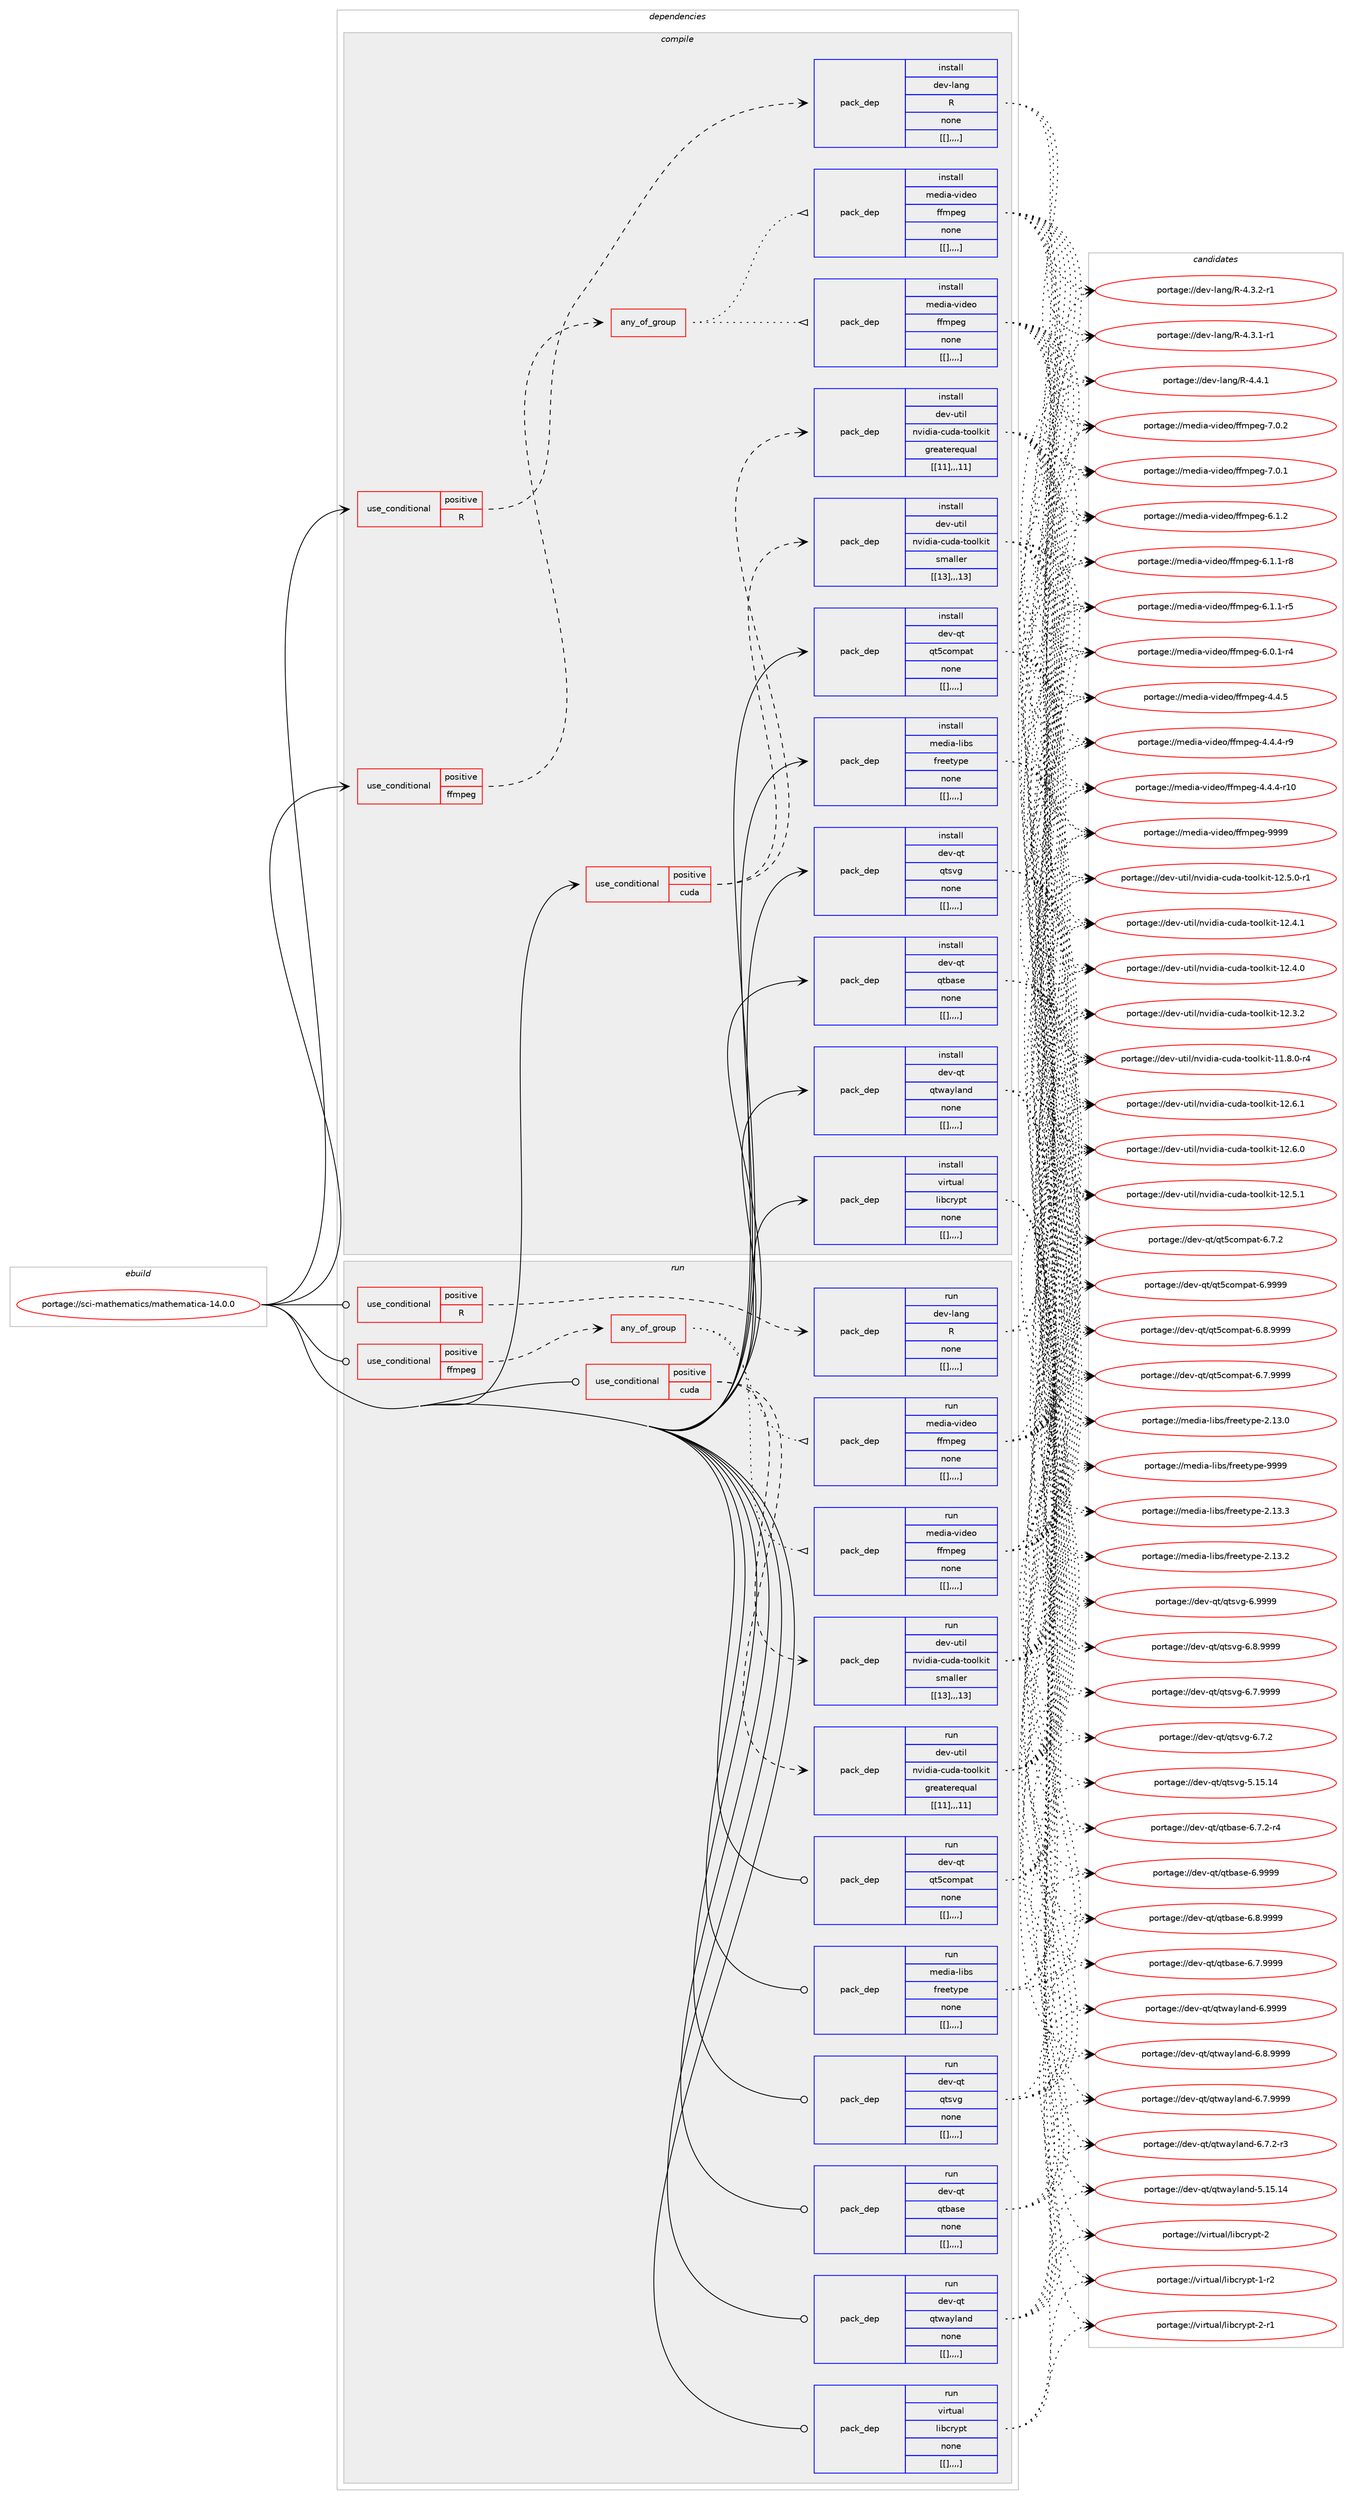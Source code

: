 digraph prolog {

# *************
# Graph options
# *************

newrank=true;
concentrate=true;
compound=true;
graph [rankdir=LR,fontname=Helvetica,fontsize=10,ranksep=1.5];#, ranksep=2.5, nodesep=0.2];
edge  [arrowhead=vee];
node  [fontname=Helvetica,fontsize=10];

# **********
# The ebuild
# **********

subgraph cluster_leftcol {
color=gray;
label=<<i>ebuild</i>>;
id [label="portage://sci-mathematics/mathematica-14.0.0", color=red, width=4, href="../sci-mathematics/mathematica-14.0.0.svg"];
}

# ****************
# The dependencies
# ****************

subgraph cluster_midcol {
color=gray;
label=<<i>dependencies</i>>;
subgraph cluster_compile {
fillcolor="#eeeeee";
style=filled;
label=<<i>compile</i>>;
subgraph cond112181 {
dependency424195 [label=<<TABLE BORDER="0" CELLBORDER="1" CELLSPACING="0" CELLPADDING="4"><TR><TD ROWSPAN="3" CELLPADDING="10">use_conditional</TD></TR><TR><TD>positive</TD></TR><TR><TD>R</TD></TR></TABLE>>, shape=none, color=red];
subgraph pack309005 {
dependency424196 [label=<<TABLE BORDER="0" CELLBORDER="1" CELLSPACING="0" CELLPADDING="4" WIDTH="220"><TR><TD ROWSPAN="6" CELLPADDING="30">pack_dep</TD></TR><TR><TD WIDTH="110">install</TD></TR><TR><TD>dev-lang</TD></TR><TR><TD>R</TD></TR><TR><TD>none</TD></TR><TR><TD>[[],,,,]</TD></TR></TABLE>>, shape=none, color=blue];
}
dependency424195:e -> dependency424196:w [weight=20,style="dashed",arrowhead="vee"];
}
id:e -> dependency424195:w [weight=20,style="solid",arrowhead="vee"];
subgraph cond112182 {
dependency424197 [label=<<TABLE BORDER="0" CELLBORDER="1" CELLSPACING="0" CELLPADDING="4"><TR><TD ROWSPAN="3" CELLPADDING="10">use_conditional</TD></TR><TR><TD>positive</TD></TR><TR><TD>cuda</TD></TR></TABLE>>, shape=none, color=red];
subgraph pack309006 {
dependency424198 [label=<<TABLE BORDER="0" CELLBORDER="1" CELLSPACING="0" CELLPADDING="4" WIDTH="220"><TR><TD ROWSPAN="6" CELLPADDING="30">pack_dep</TD></TR><TR><TD WIDTH="110">install</TD></TR><TR><TD>dev-util</TD></TR><TR><TD>nvidia-cuda-toolkit</TD></TR><TR><TD>greaterequal</TD></TR><TR><TD>[[11],,,11]</TD></TR></TABLE>>, shape=none, color=blue];
}
dependency424197:e -> dependency424198:w [weight=20,style="dashed",arrowhead="vee"];
subgraph pack309007 {
dependency424199 [label=<<TABLE BORDER="0" CELLBORDER="1" CELLSPACING="0" CELLPADDING="4" WIDTH="220"><TR><TD ROWSPAN="6" CELLPADDING="30">pack_dep</TD></TR><TR><TD WIDTH="110">install</TD></TR><TR><TD>dev-util</TD></TR><TR><TD>nvidia-cuda-toolkit</TD></TR><TR><TD>smaller</TD></TR><TR><TD>[[13],,,13]</TD></TR></TABLE>>, shape=none, color=blue];
}
dependency424197:e -> dependency424199:w [weight=20,style="dashed",arrowhead="vee"];
}
id:e -> dependency424197:w [weight=20,style="solid",arrowhead="vee"];
subgraph cond112183 {
dependency424200 [label=<<TABLE BORDER="0" CELLBORDER="1" CELLSPACING="0" CELLPADDING="4"><TR><TD ROWSPAN="3" CELLPADDING="10">use_conditional</TD></TR><TR><TD>positive</TD></TR><TR><TD>ffmpeg</TD></TR></TABLE>>, shape=none, color=red];
subgraph any2810 {
dependency424201 [label=<<TABLE BORDER="0" CELLBORDER="1" CELLSPACING="0" CELLPADDING="4"><TR><TD CELLPADDING="10">any_of_group</TD></TR></TABLE>>, shape=none, color=red];subgraph pack309008 {
dependency424202 [label=<<TABLE BORDER="0" CELLBORDER="1" CELLSPACING="0" CELLPADDING="4" WIDTH="220"><TR><TD ROWSPAN="6" CELLPADDING="30">pack_dep</TD></TR><TR><TD WIDTH="110">install</TD></TR><TR><TD>media-video</TD></TR><TR><TD>ffmpeg</TD></TR><TR><TD>none</TD></TR><TR><TD>[[],,,,]</TD></TR></TABLE>>, shape=none, color=blue];
}
dependency424201:e -> dependency424202:w [weight=20,style="dotted",arrowhead="oinv"];
subgraph pack309009 {
dependency424203 [label=<<TABLE BORDER="0" CELLBORDER="1" CELLSPACING="0" CELLPADDING="4" WIDTH="220"><TR><TD ROWSPAN="6" CELLPADDING="30">pack_dep</TD></TR><TR><TD WIDTH="110">install</TD></TR><TR><TD>media-video</TD></TR><TR><TD>ffmpeg</TD></TR><TR><TD>none</TD></TR><TR><TD>[[],,,,]</TD></TR></TABLE>>, shape=none, color=blue];
}
dependency424201:e -> dependency424203:w [weight=20,style="dotted",arrowhead="oinv"];
}
dependency424200:e -> dependency424201:w [weight=20,style="dashed",arrowhead="vee"];
}
id:e -> dependency424200:w [weight=20,style="solid",arrowhead="vee"];
subgraph pack309010 {
dependency424204 [label=<<TABLE BORDER="0" CELLBORDER="1" CELLSPACING="0" CELLPADDING="4" WIDTH="220"><TR><TD ROWSPAN="6" CELLPADDING="30">pack_dep</TD></TR><TR><TD WIDTH="110">install</TD></TR><TR><TD>dev-qt</TD></TR><TR><TD>qt5compat</TD></TR><TR><TD>none</TD></TR><TR><TD>[[],,,,]</TD></TR></TABLE>>, shape=none, color=blue];
}
id:e -> dependency424204:w [weight=20,style="solid",arrowhead="vee"];
subgraph pack309011 {
dependency424205 [label=<<TABLE BORDER="0" CELLBORDER="1" CELLSPACING="0" CELLPADDING="4" WIDTH="220"><TR><TD ROWSPAN="6" CELLPADDING="30">pack_dep</TD></TR><TR><TD WIDTH="110">install</TD></TR><TR><TD>dev-qt</TD></TR><TR><TD>qtbase</TD></TR><TR><TD>none</TD></TR><TR><TD>[[],,,,]</TD></TR></TABLE>>, shape=none, color=blue];
}
id:e -> dependency424205:w [weight=20,style="solid",arrowhead="vee"];
subgraph pack309012 {
dependency424206 [label=<<TABLE BORDER="0" CELLBORDER="1" CELLSPACING="0" CELLPADDING="4" WIDTH="220"><TR><TD ROWSPAN="6" CELLPADDING="30">pack_dep</TD></TR><TR><TD WIDTH="110">install</TD></TR><TR><TD>dev-qt</TD></TR><TR><TD>qtsvg</TD></TR><TR><TD>none</TD></TR><TR><TD>[[],,,,]</TD></TR></TABLE>>, shape=none, color=blue];
}
id:e -> dependency424206:w [weight=20,style="solid",arrowhead="vee"];
subgraph pack309013 {
dependency424207 [label=<<TABLE BORDER="0" CELLBORDER="1" CELLSPACING="0" CELLPADDING="4" WIDTH="220"><TR><TD ROWSPAN="6" CELLPADDING="30">pack_dep</TD></TR><TR><TD WIDTH="110">install</TD></TR><TR><TD>dev-qt</TD></TR><TR><TD>qtwayland</TD></TR><TR><TD>none</TD></TR><TR><TD>[[],,,,]</TD></TR></TABLE>>, shape=none, color=blue];
}
id:e -> dependency424207:w [weight=20,style="solid",arrowhead="vee"];
subgraph pack309014 {
dependency424208 [label=<<TABLE BORDER="0" CELLBORDER="1" CELLSPACING="0" CELLPADDING="4" WIDTH="220"><TR><TD ROWSPAN="6" CELLPADDING="30">pack_dep</TD></TR><TR><TD WIDTH="110">install</TD></TR><TR><TD>media-libs</TD></TR><TR><TD>freetype</TD></TR><TR><TD>none</TD></TR><TR><TD>[[],,,,]</TD></TR></TABLE>>, shape=none, color=blue];
}
id:e -> dependency424208:w [weight=20,style="solid",arrowhead="vee"];
subgraph pack309015 {
dependency424209 [label=<<TABLE BORDER="0" CELLBORDER="1" CELLSPACING="0" CELLPADDING="4" WIDTH="220"><TR><TD ROWSPAN="6" CELLPADDING="30">pack_dep</TD></TR><TR><TD WIDTH="110">install</TD></TR><TR><TD>virtual</TD></TR><TR><TD>libcrypt</TD></TR><TR><TD>none</TD></TR><TR><TD>[[],,,,]</TD></TR></TABLE>>, shape=none, color=blue];
}
id:e -> dependency424209:w [weight=20,style="solid",arrowhead="vee"];
}
subgraph cluster_compileandrun {
fillcolor="#eeeeee";
style=filled;
label=<<i>compile and run</i>>;
}
subgraph cluster_run {
fillcolor="#eeeeee";
style=filled;
label=<<i>run</i>>;
subgraph cond112184 {
dependency424210 [label=<<TABLE BORDER="0" CELLBORDER="1" CELLSPACING="0" CELLPADDING="4"><TR><TD ROWSPAN="3" CELLPADDING="10">use_conditional</TD></TR><TR><TD>positive</TD></TR><TR><TD>R</TD></TR></TABLE>>, shape=none, color=red];
subgraph pack309016 {
dependency424211 [label=<<TABLE BORDER="0" CELLBORDER="1" CELLSPACING="0" CELLPADDING="4" WIDTH="220"><TR><TD ROWSPAN="6" CELLPADDING="30">pack_dep</TD></TR><TR><TD WIDTH="110">run</TD></TR><TR><TD>dev-lang</TD></TR><TR><TD>R</TD></TR><TR><TD>none</TD></TR><TR><TD>[[],,,,]</TD></TR></TABLE>>, shape=none, color=blue];
}
dependency424210:e -> dependency424211:w [weight=20,style="dashed",arrowhead="vee"];
}
id:e -> dependency424210:w [weight=20,style="solid",arrowhead="odot"];
subgraph cond112185 {
dependency424212 [label=<<TABLE BORDER="0" CELLBORDER="1" CELLSPACING="0" CELLPADDING="4"><TR><TD ROWSPAN="3" CELLPADDING="10">use_conditional</TD></TR><TR><TD>positive</TD></TR><TR><TD>cuda</TD></TR></TABLE>>, shape=none, color=red];
subgraph pack309017 {
dependency424213 [label=<<TABLE BORDER="0" CELLBORDER="1" CELLSPACING="0" CELLPADDING="4" WIDTH="220"><TR><TD ROWSPAN="6" CELLPADDING="30">pack_dep</TD></TR><TR><TD WIDTH="110">run</TD></TR><TR><TD>dev-util</TD></TR><TR><TD>nvidia-cuda-toolkit</TD></TR><TR><TD>greaterequal</TD></TR><TR><TD>[[11],,,11]</TD></TR></TABLE>>, shape=none, color=blue];
}
dependency424212:e -> dependency424213:w [weight=20,style="dashed",arrowhead="vee"];
subgraph pack309018 {
dependency424214 [label=<<TABLE BORDER="0" CELLBORDER="1" CELLSPACING="0" CELLPADDING="4" WIDTH="220"><TR><TD ROWSPAN="6" CELLPADDING="30">pack_dep</TD></TR><TR><TD WIDTH="110">run</TD></TR><TR><TD>dev-util</TD></TR><TR><TD>nvidia-cuda-toolkit</TD></TR><TR><TD>smaller</TD></TR><TR><TD>[[13],,,13]</TD></TR></TABLE>>, shape=none, color=blue];
}
dependency424212:e -> dependency424214:w [weight=20,style="dashed",arrowhead="vee"];
}
id:e -> dependency424212:w [weight=20,style="solid",arrowhead="odot"];
subgraph cond112186 {
dependency424215 [label=<<TABLE BORDER="0" CELLBORDER="1" CELLSPACING="0" CELLPADDING="4"><TR><TD ROWSPAN="3" CELLPADDING="10">use_conditional</TD></TR><TR><TD>positive</TD></TR><TR><TD>ffmpeg</TD></TR></TABLE>>, shape=none, color=red];
subgraph any2811 {
dependency424216 [label=<<TABLE BORDER="0" CELLBORDER="1" CELLSPACING="0" CELLPADDING="4"><TR><TD CELLPADDING="10">any_of_group</TD></TR></TABLE>>, shape=none, color=red];subgraph pack309019 {
dependency424217 [label=<<TABLE BORDER="0" CELLBORDER="1" CELLSPACING="0" CELLPADDING="4" WIDTH="220"><TR><TD ROWSPAN="6" CELLPADDING="30">pack_dep</TD></TR><TR><TD WIDTH="110">run</TD></TR><TR><TD>media-video</TD></TR><TR><TD>ffmpeg</TD></TR><TR><TD>none</TD></TR><TR><TD>[[],,,,]</TD></TR></TABLE>>, shape=none, color=blue];
}
dependency424216:e -> dependency424217:w [weight=20,style="dotted",arrowhead="oinv"];
subgraph pack309020 {
dependency424218 [label=<<TABLE BORDER="0" CELLBORDER="1" CELLSPACING="0" CELLPADDING="4" WIDTH="220"><TR><TD ROWSPAN="6" CELLPADDING="30">pack_dep</TD></TR><TR><TD WIDTH="110">run</TD></TR><TR><TD>media-video</TD></TR><TR><TD>ffmpeg</TD></TR><TR><TD>none</TD></TR><TR><TD>[[],,,,]</TD></TR></TABLE>>, shape=none, color=blue];
}
dependency424216:e -> dependency424218:w [weight=20,style="dotted",arrowhead="oinv"];
}
dependency424215:e -> dependency424216:w [weight=20,style="dashed",arrowhead="vee"];
}
id:e -> dependency424215:w [weight=20,style="solid",arrowhead="odot"];
subgraph pack309021 {
dependency424219 [label=<<TABLE BORDER="0" CELLBORDER="1" CELLSPACING="0" CELLPADDING="4" WIDTH="220"><TR><TD ROWSPAN="6" CELLPADDING="30">pack_dep</TD></TR><TR><TD WIDTH="110">run</TD></TR><TR><TD>dev-qt</TD></TR><TR><TD>qt5compat</TD></TR><TR><TD>none</TD></TR><TR><TD>[[],,,,]</TD></TR></TABLE>>, shape=none, color=blue];
}
id:e -> dependency424219:w [weight=20,style="solid",arrowhead="odot"];
subgraph pack309022 {
dependency424220 [label=<<TABLE BORDER="0" CELLBORDER="1" CELLSPACING="0" CELLPADDING="4" WIDTH="220"><TR><TD ROWSPAN="6" CELLPADDING="30">pack_dep</TD></TR><TR><TD WIDTH="110">run</TD></TR><TR><TD>dev-qt</TD></TR><TR><TD>qtbase</TD></TR><TR><TD>none</TD></TR><TR><TD>[[],,,,]</TD></TR></TABLE>>, shape=none, color=blue];
}
id:e -> dependency424220:w [weight=20,style="solid",arrowhead="odot"];
subgraph pack309023 {
dependency424221 [label=<<TABLE BORDER="0" CELLBORDER="1" CELLSPACING="0" CELLPADDING="4" WIDTH="220"><TR><TD ROWSPAN="6" CELLPADDING="30">pack_dep</TD></TR><TR><TD WIDTH="110">run</TD></TR><TR><TD>dev-qt</TD></TR><TR><TD>qtsvg</TD></TR><TR><TD>none</TD></TR><TR><TD>[[],,,,]</TD></TR></TABLE>>, shape=none, color=blue];
}
id:e -> dependency424221:w [weight=20,style="solid",arrowhead="odot"];
subgraph pack309024 {
dependency424222 [label=<<TABLE BORDER="0" CELLBORDER="1" CELLSPACING="0" CELLPADDING="4" WIDTH="220"><TR><TD ROWSPAN="6" CELLPADDING="30">pack_dep</TD></TR><TR><TD WIDTH="110">run</TD></TR><TR><TD>dev-qt</TD></TR><TR><TD>qtwayland</TD></TR><TR><TD>none</TD></TR><TR><TD>[[],,,,]</TD></TR></TABLE>>, shape=none, color=blue];
}
id:e -> dependency424222:w [weight=20,style="solid",arrowhead="odot"];
subgraph pack309025 {
dependency424223 [label=<<TABLE BORDER="0" CELLBORDER="1" CELLSPACING="0" CELLPADDING="4" WIDTH="220"><TR><TD ROWSPAN="6" CELLPADDING="30">pack_dep</TD></TR><TR><TD WIDTH="110">run</TD></TR><TR><TD>media-libs</TD></TR><TR><TD>freetype</TD></TR><TR><TD>none</TD></TR><TR><TD>[[],,,,]</TD></TR></TABLE>>, shape=none, color=blue];
}
id:e -> dependency424223:w [weight=20,style="solid",arrowhead="odot"];
subgraph pack309026 {
dependency424224 [label=<<TABLE BORDER="0" CELLBORDER="1" CELLSPACING="0" CELLPADDING="4" WIDTH="220"><TR><TD ROWSPAN="6" CELLPADDING="30">pack_dep</TD></TR><TR><TD WIDTH="110">run</TD></TR><TR><TD>virtual</TD></TR><TR><TD>libcrypt</TD></TR><TR><TD>none</TD></TR><TR><TD>[[],,,,]</TD></TR></TABLE>>, shape=none, color=blue];
}
id:e -> dependency424224:w [weight=20,style="solid",arrowhead="odot"];
}
}

# **************
# The candidates
# **************

subgraph cluster_choices {
rank=same;
color=gray;
label=<<i>candidates</i>>;

subgraph choice309005 {
color=black;
nodesep=1;
choice10010111845108971101034782455246524649 [label="portage://dev-lang/R-4.4.1", color=red, width=4,href="../dev-lang/R-4.4.1.svg"];
choice100101118451089711010347824552465146504511449 [label="portage://dev-lang/R-4.3.2-r1", color=red, width=4,href="../dev-lang/R-4.3.2-r1.svg"];
choice100101118451089711010347824552465146494511449 [label="portage://dev-lang/R-4.3.1-r1", color=red, width=4,href="../dev-lang/R-4.3.1-r1.svg"];
dependency424196:e -> choice10010111845108971101034782455246524649:w [style=dotted,weight="100"];
dependency424196:e -> choice100101118451089711010347824552465146504511449:w [style=dotted,weight="100"];
dependency424196:e -> choice100101118451089711010347824552465146494511449:w [style=dotted,weight="100"];
}
subgraph choice309006 {
color=black;
nodesep=1;
choice1001011184511711610510847110118105100105974599117100974511611111110810710511645495046544649 [label="portage://dev-util/nvidia-cuda-toolkit-12.6.1", color=red, width=4,href="../dev-util/nvidia-cuda-toolkit-12.6.1.svg"];
choice1001011184511711610510847110118105100105974599117100974511611111110810710511645495046544648 [label="portage://dev-util/nvidia-cuda-toolkit-12.6.0", color=red, width=4,href="../dev-util/nvidia-cuda-toolkit-12.6.0.svg"];
choice1001011184511711610510847110118105100105974599117100974511611111110810710511645495046534649 [label="portage://dev-util/nvidia-cuda-toolkit-12.5.1", color=red, width=4,href="../dev-util/nvidia-cuda-toolkit-12.5.1.svg"];
choice10010111845117116105108471101181051001059745991171009745116111111108107105116454950465346484511449 [label="portage://dev-util/nvidia-cuda-toolkit-12.5.0-r1", color=red, width=4,href="../dev-util/nvidia-cuda-toolkit-12.5.0-r1.svg"];
choice1001011184511711610510847110118105100105974599117100974511611111110810710511645495046524649 [label="portage://dev-util/nvidia-cuda-toolkit-12.4.1", color=red, width=4,href="../dev-util/nvidia-cuda-toolkit-12.4.1.svg"];
choice1001011184511711610510847110118105100105974599117100974511611111110810710511645495046524648 [label="portage://dev-util/nvidia-cuda-toolkit-12.4.0", color=red, width=4,href="../dev-util/nvidia-cuda-toolkit-12.4.0.svg"];
choice1001011184511711610510847110118105100105974599117100974511611111110810710511645495046514650 [label="portage://dev-util/nvidia-cuda-toolkit-12.3.2", color=red, width=4,href="../dev-util/nvidia-cuda-toolkit-12.3.2.svg"];
choice10010111845117116105108471101181051001059745991171009745116111111108107105116454949465646484511452 [label="portage://dev-util/nvidia-cuda-toolkit-11.8.0-r4", color=red, width=4,href="../dev-util/nvidia-cuda-toolkit-11.8.0-r4.svg"];
dependency424198:e -> choice1001011184511711610510847110118105100105974599117100974511611111110810710511645495046544649:w [style=dotted,weight="100"];
dependency424198:e -> choice1001011184511711610510847110118105100105974599117100974511611111110810710511645495046544648:w [style=dotted,weight="100"];
dependency424198:e -> choice1001011184511711610510847110118105100105974599117100974511611111110810710511645495046534649:w [style=dotted,weight="100"];
dependency424198:e -> choice10010111845117116105108471101181051001059745991171009745116111111108107105116454950465346484511449:w [style=dotted,weight="100"];
dependency424198:e -> choice1001011184511711610510847110118105100105974599117100974511611111110810710511645495046524649:w [style=dotted,weight="100"];
dependency424198:e -> choice1001011184511711610510847110118105100105974599117100974511611111110810710511645495046524648:w [style=dotted,weight="100"];
dependency424198:e -> choice1001011184511711610510847110118105100105974599117100974511611111110810710511645495046514650:w [style=dotted,weight="100"];
dependency424198:e -> choice10010111845117116105108471101181051001059745991171009745116111111108107105116454949465646484511452:w [style=dotted,weight="100"];
}
subgraph choice309007 {
color=black;
nodesep=1;
choice1001011184511711610510847110118105100105974599117100974511611111110810710511645495046544649 [label="portage://dev-util/nvidia-cuda-toolkit-12.6.1", color=red, width=4,href="../dev-util/nvidia-cuda-toolkit-12.6.1.svg"];
choice1001011184511711610510847110118105100105974599117100974511611111110810710511645495046544648 [label="portage://dev-util/nvidia-cuda-toolkit-12.6.0", color=red, width=4,href="../dev-util/nvidia-cuda-toolkit-12.6.0.svg"];
choice1001011184511711610510847110118105100105974599117100974511611111110810710511645495046534649 [label="portage://dev-util/nvidia-cuda-toolkit-12.5.1", color=red, width=4,href="../dev-util/nvidia-cuda-toolkit-12.5.1.svg"];
choice10010111845117116105108471101181051001059745991171009745116111111108107105116454950465346484511449 [label="portage://dev-util/nvidia-cuda-toolkit-12.5.0-r1", color=red, width=4,href="../dev-util/nvidia-cuda-toolkit-12.5.0-r1.svg"];
choice1001011184511711610510847110118105100105974599117100974511611111110810710511645495046524649 [label="portage://dev-util/nvidia-cuda-toolkit-12.4.1", color=red, width=4,href="../dev-util/nvidia-cuda-toolkit-12.4.1.svg"];
choice1001011184511711610510847110118105100105974599117100974511611111110810710511645495046524648 [label="portage://dev-util/nvidia-cuda-toolkit-12.4.0", color=red, width=4,href="../dev-util/nvidia-cuda-toolkit-12.4.0.svg"];
choice1001011184511711610510847110118105100105974599117100974511611111110810710511645495046514650 [label="portage://dev-util/nvidia-cuda-toolkit-12.3.2", color=red, width=4,href="../dev-util/nvidia-cuda-toolkit-12.3.2.svg"];
choice10010111845117116105108471101181051001059745991171009745116111111108107105116454949465646484511452 [label="portage://dev-util/nvidia-cuda-toolkit-11.8.0-r4", color=red, width=4,href="../dev-util/nvidia-cuda-toolkit-11.8.0-r4.svg"];
dependency424199:e -> choice1001011184511711610510847110118105100105974599117100974511611111110810710511645495046544649:w [style=dotted,weight="100"];
dependency424199:e -> choice1001011184511711610510847110118105100105974599117100974511611111110810710511645495046544648:w [style=dotted,weight="100"];
dependency424199:e -> choice1001011184511711610510847110118105100105974599117100974511611111110810710511645495046534649:w [style=dotted,weight="100"];
dependency424199:e -> choice10010111845117116105108471101181051001059745991171009745116111111108107105116454950465346484511449:w [style=dotted,weight="100"];
dependency424199:e -> choice1001011184511711610510847110118105100105974599117100974511611111110810710511645495046524649:w [style=dotted,weight="100"];
dependency424199:e -> choice1001011184511711610510847110118105100105974599117100974511611111110810710511645495046524648:w [style=dotted,weight="100"];
dependency424199:e -> choice1001011184511711610510847110118105100105974599117100974511611111110810710511645495046514650:w [style=dotted,weight="100"];
dependency424199:e -> choice10010111845117116105108471101181051001059745991171009745116111111108107105116454949465646484511452:w [style=dotted,weight="100"];
}
subgraph choice309008 {
color=black;
nodesep=1;
choice1091011001059745118105100101111471021021091121011034557575757 [label="portage://media-video/ffmpeg-9999", color=red, width=4,href="../media-video/ffmpeg-9999.svg"];
choice109101100105974511810510010111147102102109112101103455546484650 [label="portage://media-video/ffmpeg-7.0.2", color=red, width=4,href="../media-video/ffmpeg-7.0.2.svg"];
choice109101100105974511810510010111147102102109112101103455546484649 [label="portage://media-video/ffmpeg-7.0.1", color=red, width=4,href="../media-video/ffmpeg-7.0.1.svg"];
choice109101100105974511810510010111147102102109112101103455446494650 [label="portage://media-video/ffmpeg-6.1.2", color=red, width=4,href="../media-video/ffmpeg-6.1.2.svg"];
choice1091011001059745118105100101111471021021091121011034554464946494511456 [label="portage://media-video/ffmpeg-6.1.1-r8", color=red, width=4,href="../media-video/ffmpeg-6.1.1-r8.svg"];
choice1091011001059745118105100101111471021021091121011034554464946494511453 [label="portage://media-video/ffmpeg-6.1.1-r5", color=red, width=4,href="../media-video/ffmpeg-6.1.1-r5.svg"];
choice1091011001059745118105100101111471021021091121011034554464846494511452 [label="portage://media-video/ffmpeg-6.0.1-r4", color=red, width=4,href="../media-video/ffmpeg-6.0.1-r4.svg"];
choice109101100105974511810510010111147102102109112101103455246524653 [label="portage://media-video/ffmpeg-4.4.5", color=red, width=4,href="../media-video/ffmpeg-4.4.5.svg"];
choice1091011001059745118105100101111471021021091121011034552465246524511457 [label="portage://media-video/ffmpeg-4.4.4-r9", color=red, width=4,href="../media-video/ffmpeg-4.4.4-r9.svg"];
choice109101100105974511810510010111147102102109112101103455246524652451144948 [label="portage://media-video/ffmpeg-4.4.4-r10", color=red, width=4,href="../media-video/ffmpeg-4.4.4-r10.svg"];
dependency424202:e -> choice1091011001059745118105100101111471021021091121011034557575757:w [style=dotted,weight="100"];
dependency424202:e -> choice109101100105974511810510010111147102102109112101103455546484650:w [style=dotted,weight="100"];
dependency424202:e -> choice109101100105974511810510010111147102102109112101103455546484649:w [style=dotted,weight="100"];
dependency424202:e -> choice109101100105974511810510010111147102102109112101103455446494650:w [style=dotted,weight="100"];
dependency424202:e -> choice1091011001059745118105100101111471021021091121011034554464946494511456:w [style=dotted,weight="100"];
dependency424202:e -> choice1091011001059745118105100101111471021021091121011034554464946494511453:w [style=dotted,weight="100"];
dependency424202:e -> choice1091011001059745118105100101111471021021091121011034554464846494511452:w [style=dotted,weight="100"];
dependency424202:e -> choice109101100105974511810510010111147102102109112101103455246524653:w [style=dotted,weight="100"];
dependency424202:e -> choice1091011001059745118105100101111471021021091121011034552465246524511457:w [style=dotted,weight="100"];
dependency424202:e -> choice109101100105974511810510010111147102102109112101103455246524652451144948:w [style=dotted,weight="100"];
}
subgraph choice309009 {
color=black;
nodesep=1;
choice1091011001059745118105100101111471021021091121011034557575757 [label="portage://media-video/ffmpeg-9999", color=red, width=4,href="../media-video/ffmpeg-9999.svg"];
choice109101100105974511810510010111147102102109112101103455546484650 [label="portage://media-video/ffmpeg-7.0.2", color=red, width=4,href="../media-video/ffmpeg-7.0.2.svg"];
choice109101100105974511810510010111147102102109112101103455546484649 [label="portage://media-video/ffmpeg-7.0.1", color=red, width=4,href="../media-video/ffmpeg-7.0.1.svg"];
choice109101100105974511810510010111147102102109112101103455446494650 [label="portage://media-video/ffmpeg-6.1.2", color=red, width=4,href="../media-video/ffmpeg-6.1.2.svg"];
choice1091011001059745118105100101111471021021091121011034554464946494511456 [label="portage://media-video/ffmpeg-6.1.1-r8", color=red, width=4,href="../media-video/ffmpeg-6.1.1-r8.svg"];
choice1091011001059745118105100101111471021021091121011034554464946494511453 [label="portage://media-video/ffmpeg-6.1.1-r5", color=red, width=4,href="../media-video/ffmpeg-6.1.1-r5.svg"];
choice1091011001059745118105100101111471021021091121011034554464846494511452 [label="portage://media-video/ffmpeg-6.0.1-r4", color=red, width=4,href="../media-video/ffmpeg-6.0.1-r4.svg"];
choice109101100105974511810510010111147102102109112101103455246524653 [label="portage://media-video/ffmpeg-4.4.5", color=red, width=4,href="../media-video/ffmpeg-4.4.5.svg"];
choice1091011001059745118105100101111471021021091121011034552465246524511457 [label="portage://media-video/ffmpeg-4.4.4-r9", color=red, width=4,href="../media-video/ffmpeg-4.4.4-r9.svg"];
choice109101100105974511810510010111147102102109112101103455246524652451144948 [label="portage://media-video/ffmpeg-4.4.4-r10", color=red, width=4,href="../media-video/ffmpeg-4.4.4-r10.svg"];
dependency424203:e -> choice1091011001059745118105100101111471021021091121011034557575757:w [style=dotted,weight="100"];
dependency424203:e -> choice109101100105974511810510010111147102102109112101103455546484650:w [style=dotted,weight="100"];
dependency424203:e -> choice109101100105974511810510010111147102102109112101103455546484649:w [style=dotted,weight="100"];
dependency424203:e -> choice109101100105974511810510010111147102102109112101103455446494650:w [style=dotted,weight="100"];
dependency424203:e -> choice1091011001059745118105100101111471021021091121011034554464946494511456:w [style=dotted,weight="100"];
dependency424203:e -> choice1091011001059745118105100101111471021021091121011034554464946494511453:w [style=dotted,weight="100"];
dependency424203:e -> choice1091011001059745118105100101111471021021091121011034554464846494511452:w [style=dotted,weight="100"];
dependency424203:e -> choice109101100105974511810510010111147102102109112101103455246524653:w [style=dotted,weight="100"];
dependency424203:e -> choice1091011001059745118105100101111471021021091121011034552465246524511457:w [style=dotted,weight="100"];
dependency424203:e -> choice109101100105974511810510010111147102102109112101103455246524652451144948:w [style=dotted,weight="100"];
}
subgraph choice309010 {
color=black;
nodesep=1;
choice100101118451131164711311653991111091129711645544657575757 [label="portage://dev-qt/qt5compat-6.9999", color=red, width=4,href="../dev-qt/qt5compat-6.9999.svg"];
choice1001011184511311647113116539911110911297116455446564657575757 [label="portage://dev-qt/qt5compat-6.8.9999", color=red, width=4,href="../dev-qt/qt5compat-6.8.9999.svg"];
choice1001011184511311647113116539911110911297116455446554657575757 [label="portage://dev-qt/qt5compat-6.7.9999", color=red, width=4,href="../dev-qt/qt5compat-6.7.9999.svg"];
choice1001011184511311647113116539911110911297116455446554650 [label="portage://dev-qt/qt5compat-6.7.2", color=red, width=4,href="../dev-qt/qt5compat-6.7.2.svg"];
dependency424204:e -> choice100101118451131164711311653991111091129711645544657575757:w [style=dotted,weight="100"];
dependency424204:e -> choice1001011184511311647113116539911110911297116455446564657575757:w [style=dotted,weight="100"];
dependency424204:e -> choice1001011184511311647113116539911110911297116455446554657575757:w [style=dotted,weight="100"];
dependency424204:e -> choice1001011184511311647113116539911110911297116455446554650:w [style=dotted,weight="100"];
}
subgraph choice309011 {
color=black;
nodesep=1;
choice1001011184511311647113116989711510145544657575757 [label="portage://dev-qt/qtbase-6.9999", color=red, width=4,href="../dev-qt/qtbase-6.9999.svg"];
choice10010111845113116471131169897115101455446564657575757 [label="portage://dev-qt/qtbase-6.8.9999", color=red, width=4,href="../dev-qt/qtbase-6.8.9999.svg"];
choice10010111845113116471131169897115101455446554657575757 [label="portage://dev-qt/qtbase-6.7.9999", color=red, width=4,href="../dev-qt/qtbase-6.7.9999.svg"];
choice100101118451131164711311698971151014554465546504511452 [label="portage://dev-qt/qtbase-6.7.2-r4", color=red, width=4,href="../dev-qt/qtbase-6.7.2-r4.svg"];
dependency424205:e -> choice1001011184511311647113116989711510145544657575757:w [style=dotted,weight="100"];
dependency424205:e -> choice10010111845113116471131169897115101455446564657575757:w [style=dotted,weight="100"];
dependency424205:e -> choice10010111845113116471131169897115101455446554657575757:w [style=dotted,weight="100"];
dependency424205:e -> choice100101118451131164711311698971151014554465546504511452:w [style=dotted,weight="100"];
}
subgraph choice309012 {
color=black;
nodesep=1;
choice100101118451131164711311611511810345544657575757 [label="portage://dev-qt/qtsvg-6.9999", color=red, width=4,href="../dev-qt/qtsvg-6.9999.svg"];
choice1001011184511311647113116115118103455446564657575757 [label="portage://dev-qt/qtsvg-6.8.9999", color=red, width=4,href="../dev-qt/qtsvg-6.8.9999.svg"];
choice1001011184511311647113116115118103455446554657575757 [label="portage://dev-qt/qtsvg-6.7.9999", color=red, width=4,href="../dev-qt/qtsvg-6.7.9999.svg"];
choice1001011184511311647113116115118103455446554650 [label="portage://dev-qt/qtsvg-6.7.2", color=red, width=4,href="../dev-qt/qtsvg-6.7.2.svg"];
choice10010111845113116471131161151181034553464953464952 [label="portage://dev-qt/qtsvg-5.15.14", color=red, width=4,href="../dev-qt/qtsvg-5.15.14.svg"];
dependency424206:e -> choice100101118451131164711311611511810345544657575757:w [style=dotted,weight="100"];
dependency424206:e -> choice1001011184511311647113116115118103455446564657575757:w [style=dotted,weight="100"];
dependency424206:e -> choice1001011184511311647113116115118103455446554657575757:w [style=dotted,weight="100"];
dependency424206:e -> choice1001011184511311647113116115118103455446554650:w [style=dotted,weight="100"];
dependency424206:e -> choice10010111845113116471131161151181034553464953464952:w [style=dotted,weight="100"];
}
subgraph choice309013 {
color=black;
nodesep=1;
choice1001011184511311647113116119971211089711010045544657575757 [label="portage://dev-qt/qtwayland-6.9999", color=red, width=4,href="../dev-qt/qtwayland-6.9999.svg"];
choice10010111845113116471131161199712110897110100455446564657575757 [label="portage://dev-qt/qtwayland-6.8.9999", color=red, width=4,href="../dev-qt/qtwayland-6.8.9999.svg"];
choice10010111845113116471131161199712110897110100455446554657575757 [label="portage://dev-qt/qtwayland-6.7.9999", color=red, width=4,href="../dev-qt/qtwayland-6.7.9999.svg"];
choice100101118451131164711311611997121108971101004554465546504511451 [label="portage://dev-qt/qtwayland-6.7.2-r3", color=red, width=4,href="../dev-qt/qtwayland-6.7.2-r3.svg"];
choice100101118451131164711311611997121108971101004553464953464952 [label="portage://dev-qt/qtwayland-5.15.14", color=red, width=4,href="../dev-qt/qtwayland-5.15.14.svg"];
dependency424207:e -> choice1001011184511311647113116119971211089711010045544657575757:w [style=dotted,weight="100"];
dependency424207:e -> choice10010111845113116471131161199712110897110100455446564657575757:w [style=dotted,weight="100"];
dependency424207:e -> choice10010111845113116471131161199712110897110100455446554657575757:w [style=dotted,weight="100"];
dependency424207:e -> choice100101118451131164711311611997121108971101004554465546504511451:w [style=dotted,weight="100"];
dependency424207:e -> choice100101118451131164711311611997121108971101004553464953464952:w [style=dotted,weight="100"];
}
subgraph choice309014 {
color=black;
nodesep=1;
choice109101100105974510810598115471021141011011161211121014557575757 [label="portage://media-libs/freetype-9999", color=red, width=4,href="../media-libs/freetype-9999.svg"];
choice1091011001059745108105981154710211410110111612111210145504649514651 [label="portage://media-libs/freetype-2.13.3", color=red, width=4,href="../media-libs/freetype-2.13.3.svg"];
choice1091011001059745108105981154710211410110111612111210145504649514650 [label="portage://media-libs/freetype-2.13.2", color=red, width=4,href="../media-libs/freetype-2.13.2.svg"];
choice1091011001059745108105981154710211410110111612111210145504649514648 [label="portage://media-libs/freetype-2.13.0", color=red, width=4,href="../media-libs/freetype-2.13.0.svg"];
dependency424208:e -> choice109101100105974510810598115471021141011011161211121014557575757:w [style=dotted,weight="100"];
dependency424208:e -> choice1091011001059745108105981154710211410110111612111210145504649514651:w [style=dotted,weight="100"];
dependency424208:e -> choice1091011001059745108105981154710211410110111612111210145504649514650:w [style=dotted,weight="100"];
dependency424208:e -> choice1091011001059745108105981154710211410110111612111210145504649514648:w [style=dotted,weight="100"];
}
subgraph choice309015 {
color=black;
nodesep=1;
choice1181051141161179710847108105989911412111211645504511449 [label="portage://virtual/libcrypt-2-r1", color=red, width=4,href="../virtual/libcrypt-2-r1.svg"];
choice118105114116117971084710810598991141211121164550 [label="portage://virtual/libcrypt-2", color=red, width=4,href="../virtual/libcrypt-2.svg"];
choice1181051141161179710847108105989911412111211645494511450 [label="portage://virtual/libcrypt-1-r2", color=red, width=4,href="../virtual/libcrypt-1-r2.svg"];
dependency424209:e -> choice1181051141161179710847108105989911412111211645504511449:w [style=dotted,weight="100"];
dependency424209:e -> choice118105114116117971084710810598991141211121164550:w [style=dotted,weight="100"];
dependency424209:e -> choice1181051141161179710847108105989911412111211645494511450:w [style=dotted,weight="100"];
}
subgraph choice309016 {
color=black;
nodesep=1;
choice10010111845108971101034782455246524649 [label="portage://dev-lang/R-4.4.1", color=red, width=4,href="../dev-lang/R-4.4.1.svg"];
choice100101118451089711010347824552465146504511449 [label="portage://dev-lang/R-4.3.2-r1", color=red, width=4,href="../dev-lang/R-4.3.2-r1.svg"];
choice100101118451089711010347824552465146494511449 [label="portage://dev-lang/R-4.3.1-r1", color=red, width=4,href="../dev-lang/R-4.3.1-r1.svg"];
dependency424211:e -> choice10010111845108971101034782455246524649:w [style=dotted,weight="100"];
dependency424211:e -> choice100101118451089711010347824552465146504511449:w [style=dotted,weight="100"];
dependency424211:e -> choice100101118451089711010347824552465146494511449:w [style=dotted,weight="100"];
}
subgraph choice309017 {
color=black;
nodesep=1;
choice1001011184511711610510847110118105100105974599117100974511611111110810710511645495046544649 [label="portage://dev-util/nvidia-cuda-toolkit-12.6.1", color=red, width=4,href="../dev-util/nvidia-cuda-toolkit-12.6.1.svg"];
choice1001011184511711610510847110118105100105974599117100974511611111110810710511645495046544648 [label="portage://dev-util/nvidia-cuda-toolkit-12.6.0", color=red, width=4,href="../dev-util/nvidia-cuda-toolkit-12.6.0.svg"];
choice1001011184511711610510847110118105100105974599117100974511611111110810710511645495046534649 [label="portage://dev-util/nvidia-cuda-toolkit-12.5.1", color=red, width=4,href="../dev-util/nvidia-cuda-toolkit-12.5.1.svg"];
choice10010111845117116105108471101181051001059745991171009745116111111108107105116454950465346484511449 [label="portage://dev-util/nvidia-cuda-toolkit-12.5.0-r1", color=red, width=4,href="../dev-util/nvidia-cuda-toolkit-12.5.0-r1.svg"];
choice1001011184511711610510847110118105100105974599117100974511611111110810710511645495046524649 [label="portage://dev-util/nvidia-cuda-toolkit-12.4.1", color=red, width=4,href="../dev-util/nvidia-cuda-toolkit-12.4.1.svg"];
choice1001011184511711610510847110118105100105974599117100974511611111110810710511645495046524648 [label="portage://dev-util/nvidia-cuda-toolkit-12.4.0", color=red, width=4,href="../dev-util/nvidia-cuda-toolkit-12.4.0.svg"];
choice1001011184511711610510847110118105100105974599117100974511611111110810710511645495046514650 [label="portage://dev-util/nvidia-cuda-toolkit-12.3.2", color=red, width=4,href="../dev-util/nvidia-cuda-toolkit-12.3.2.svg"];
choice10010111845117116105108471101181051001059745991171009745116111111108107105116454949465646484511452 [label="portage://dev-util/nvidia-cuda-toolkit-11.8.0-r4", color=red, width=4,href="../dev-util/nvidia-cuda-toolkit-11.8.0-r4.svg"];
dependency424213:e -> choice1001011184511711610510847110118105100105974599117100974511611111110810710511645495046544649:w [style=dotted,weight="100"];
dependency424213:e -> choice1001011184511711610510847110118105100105974599117100974511611111110810710511645495046544648:w [style=dotted,weight="100"];
dependency424213:e -> choice1001011184511711610510847110118105100105974599117100974511611111110810710511645495046534649:w [style=dotted,weight="100"];
dependency424213:e -> choice10010111845117116105108471101181051001059745991171009745116111111108107105116454950465346484511449:w [style=dotted,weight="100"];
dependency424213:e -> choice1001011184511711610510847110118105100105974599117100974511611111110810710511645495046524649:w [style=dotted,weight="100"];
dependency424213:e -> choice1001011184511711610510847110118105100105974599117100974511611111110810710511645495046524648:w [style=dotted,weight="100"];
dependency424213:e -> choice1001011184511711610510847110118105100105974599117100974511611111110810710511645495046514650:w [style=dotted,weight="100"];
dependency424213:e -> choice10010111845117116105108471101181051001059745991171009745116111111108107105116454949465646484511452:w [style=dotted,weight="100"];
}
subgraph choice309018 {
color=black;
nodesep=1;
choice1001011184511711610510847110118105100105974599117100974511611111110810710511645495046544649 [label="portage://dev-util/nvidia-cuda-toolkit-12.6.1", color=red, width=4,href="../dev-util/nvidia-cuda-toolkit-12.6.1.svg"];
choice1001011184511711610510847110118105100105974599117100974511611111110810710511645495046544648 [label="portage://dev-util/nvidia-cuda-toolkit-12.6.0", color=red, width=4,href="../dev-util/nvidia-cuda-toolkit-12.6.0.svg"];
choice1001011184511711610510847110118105100105974599117100974511611111110810710511645495046534649 [label="portage://dev-util/nvidia-cuda-toolkit-12.5.1", color=red, width=4,href="../dev-util/nvidia-cuda-toolkit-12.5.1.svg"];
choice10010111845117116105108471101181051001059745991171009745116111111108107105116454950465346484511449 [label="portage://dev-util/nvidia-cuda-toolkit-12.5.0-r1", color=red, width=4,href="../dev-util/nvidia-cuda-toolkit-12.5.0-r1.svg"];
choice1001011184511711610510847110118105100105974599117100974511611111110810710511645495046524649 [label="portage://dev-util/nvidia-cuda-toolkit-12.4.1", color=red, width=4,href="../dev-util/nvidia-cuda-toolkit-12.4.1.svg"];
choice1001011184511711610510847110118105100105974599117100974511611111110810710511645495046524648 [label="portage://dev-util/nvidia-cuda-toolkit-12.4.0", color=red, width=4,href="../dev-util/nvidia-cuda-toolkit-12.4.0.svg"];
choice1001011184511711610510847110118105100105974599117100974511611111110810710511645495046514650 [label="portage://dev-util/nvidia-cuda-toolkit-12.3.2", color=red, width=4,href="../dev-util/nvidia-cuda-toolkit-12.3.2.svg"];
choice10010111845117116105108471101181051001059745991171009745116111111108107105116454949465646484511452 [label="portage://dev-util/nvidia-cuda-toolkit-11.8.0-r4", color=red, width=4,href="../dev-util/nvidia-cuda-toolkit-11.8.0-r4.svg"];
dependency424214:e -> choice1001011184511711610510847110118105100105974599117100974511611111110810710511645495046544649:w [style=dotted,weight="100"];
dependency424214:e -> choice1001011184511711610510847110118105100105974599117100974511611111110810710511645495046544648:w [style=dotted,weight="100"];
dependency424214:e -> choice1001011184511711610510847110118105100105974599117100974511611111110810710511645495046534649:w [style=dotted,weight="100"];
dependency424214:e -> choice10010111845117116105108471101181051001059745991171009745116111111108107105116454950465346484511449:w [style=dotted,weight="100"];
dependency424214:e -> choice1001011184511711610510847110118105100105974599117100974511611111110810710511645495046524649:w [style=dotted,weight="100"];
dependency424214:e -> choice1001011184511711610510847110118105100105974599117100974511611111110810710511645495046524648:w [style=dotted,weight="100"];
dependency424214:e -> choice1001011184511711610510847110118105100105974599117100974511611111110810710511645495046514650:w [style=dotted,weight="100"];
dependency424214:e -> choice10010111845117116105108471101181051001059745991171009745116111111108107105116454949465646484511452:w [style=dotted,weight="100"];
}
subgraph choice309019 {
color=black;
nodesep=1;
choice1091011001059745118105100101111471021021091121011034557575757 [label="portage://media-video/ffmpeg-9999", color=red, width=4,href="../media-video/ffmpeg-9999.svg"];
choice109101100105974511810510010111147102102109112101103455546484650 [label="portage://media-video/ffmpeg-7.0.2", color=red, width=4,href="../media-video/ffmpeg-7.0.2.svg"];
choice109101100105974511810510010111147102102109112101103455546484649 [label="portage://media-video/ffmpeg-7.0.1", color=red, width=4,href="../media-video/ffmpeg-7.0.1.svg"];
choice109101100105974511810510010111147102102109112101103455446494650 [label="portage://media-video/ffmpeg-6.1.2", color=red, width=4,href="../media-video/ffmpeg-6.1.2.svg"];
choice1091011001059745118105100101111471021021091121011034554464946494511456 [label="portage://media-video/ffmpeg-6.1.1-r8", color=red, width=4,href="../media-video/ffmpeg-6.1.1-r8.svg"];
choice1091011001059745118105100101111471021021091121011034554464946494511453 [label="portage://media-video/ffmpeg-6.1.1-r5", color=red, width=4,href="../media-video/ffmpeg-6.1.1-r5.svg"];
choice1091011001059745118105100101111471021021091121011034554464846494511452 [label="portage://media-video/ffmpeg-6.0.1-r4", color=red, width=4,href="../media-video/ffmpeg-6.0.1-r4.svg"];
choice109101100105974511810510010111147102102109112101103455246524653 [label="portage://media-video/ffmpeg-4.4.5", color=red, width=4,href="../media-video/ffmpeg-4.4.5.svg"];
choice1091011001059745118105100101111471021021091121011034552465246524511457 [label="portage://media-video/ffmpeg-4.4.4-r9", color=red, width=4,href="../media-video/ffmpeg-4.4.4-r9.svg"];
choice109101100105974511810510010111147102102109112101103455246524652451144948 [label="portage://media-video/ffmpeg-4.4.4-r10", color=red, width=4,href="../media-video/ffmpeg-4.4.4-r10.svg"];
dependency424217:e -> choice1091011001059745118105100101111471021021091121011034557575757:w [style=dotted,weight="100"];
dependency424217:e -> choice109101100105974511810510010111147102102109112101103455546484650:w [style=dotted,weight="100"];
dependency424217:e -> choice109101100105974511810510010111147102102109112101103455546484649:w [style=dotted,weight="100"];
dependency424217:e -> choice109101100105974511810510010111147102102109112101103455446494650:w [style=dotted,weight="100"];
dependency424217:e -> choice1091011001059745118105100101111471021021091121011034554464946494511456:w [style=dotted,weight="100"];
dependency424217:e -> choice1091011001059745118105100101111471021021091121011034554464946494511453:w [style=dotted,weight="100"];
dependency424217:e -> choice1091011001059745118105100101111471021021091121011034554464846494511452:w [style=dotted,weight="100"];
dependency424217:e -> choice109101100105974511810510010111147102102109112101103455246524653:w [style=dotted,weight="100"];
dependency424217:e -> choice1091011001059745118105100101111471021021091121011034552465246524511457:w [style=dotted,weight="100"];
dependency424217:e -> choice109101100105974511810510010111147102102109112101103455246524652451144948:w [style=dotted,weight="100"];
}
subgraph choice309020 {
color=black;
nodesep=1;
choice1091011001059745118105100101111471021021091121011034557575757 [label="portage://media-video/ffmpeg-9999", color=red, width=4,href="../media-video/ffmpeg-9999.svg"];
choice109101100105974511810510010111147102102109112101103455546484650 [label="portage://media-video/ffmpeg-7.0.2", color=red, width=4,href="../media-video/ffmpeg-7.0.2.svg"];
choice109101100105974511810510010111147102102109112101103455546484649 [label="portage://media-video/ffmpeg-7.0.1", color=red, width=4,href="../media-video/ffmpeg-7.0.1.svg"];
choice109101100105974511810510010111147102102109112101103455446494650 [label="portage://media-video/ffmpeg-6.1.2", color=red, width=4,href="../media-video/ffmpeg-6.1.2.svg"];
choice1091011001059745118105100101111471021021091121011034554464946494511456 [label="portage://media-video/ffmpeg-6.1.1-r8", color=red, width=4,href="../media-video/ffmpeg-6.1.1-r8.svg"];
choice1091011001059745118105100101111471021021091121011034554464946494511453 [label="portage://media-video/ffmpeg-6.1.1-r5", color=red, width=4,href="../media-video/ffmpeg-6.1.1-r5.svg"];
choice1091011001059745118105100101111471021021091121011034554464846494511452 [label="portage://media-video/ffmpeg-6.0.1-r4", color=red, width=4,href="../media-video/ffmpeg-6.0.1-r4.svg"];
choice109101100105974511810510010111147102102109112101103455246524653 [label="portage://media-video/ffmpeg-4.4.5", color=red, width=4,href="../media-video/ffmpeg-4.4.5.svg"];
choice1091011001059745118105100101111471021021091121011034552465246524511457 [label="portage://media-video/ffmpeg-4.4.4-r9", color=red, width=4,href="../media-video/ffmpeg-4.4.4-r9.svg"];
choice109101100105974511810510010111147102102109112101103455246524652451144948 [label="portage://media-video/ffmpeg-4.4.4-r10", color=red, width=4,href="../media-video/ffmpeg-4.4.4-r10.svg"];
dependency424218:e -> choice1091011001059745118105100101111471021021091121011034557575757:w [style=dotted,weight="100"];
dependency424218:e -> choice109101100105974511810510010111147102102109112101103455546484650:w [style=dotted,weight="100"];
dependency424218:e -> choice109101100105974511810510010111147102102109112101103455546484649:w [style=dotted,weight="100"];
dependency424218:e -> choice109101100105974511810510010111147102102109112101103455446494650:w [style=dotted,weight="100"];
dependency424218:e -> choice1091011001059745118105100101111471021021091121011034554464946494511456:w [style=dotted,weight="100"];
dependency424218:e -> choice1091011001059745118105100101111471021021091121011034554464946494511453:w [style=dotted,weight="100"];
dependency424218:e -> choice1091011001059745118105100101111471021021091121011034554464846494511452:w [style=dotted,weight="100"];
dependency424218:e -> choice109101100105974511810510010111147102102109112101103455246524653:w [style=dotted,weight="100"];
dependency424218:e -> choice1091011001059745118105100101111471021021091121011034552465246524511457:w [style=dotted,weight="100"];
dependency424218:e -> choice109101100105974511810510010111147102102109112101103455246524652451144948:w [style=dotted,weight="100"];
}
subgraph choice309021 {
color=black;
nodesep=1;
choice100101118451131164711311653991111091129711645544657575757 [label="portage://dev-qt/qt5compat-6.9999", color=red, width=4,href="../dev-qt/qt5compat-6.9999.svg"];
choice1001011184511311647113116539911110911297116455446564657575757 [label="portage://dev-qt/qt5compat-6.8.9999", color=red, width=4,href="../dev-qt/qt5compat-6.8.9999.svg"];
choice1001011184511311647113116539911110911297116455446554657575757 [label="portage://dev-qt/qt5compat-6.7.9999", color=red, width=4,href="../dev-qt/qt5compat-6.7.9999.svg"];
choice1001011184511311647113116539911110911297116455446554650 [label="portage://dev-qt/qt5compat-6.7.2", color=red, width=4,href="../dev-qt/qt5compat-6.7.2.svg"];
dependency424219:e -> choice100101118451131164711311653991111091129711645544657575757:w [style=dotted,weight="100"];
dependency424219:e -> choice1001011184511311647113116539911110911297116455446564657575757:w [style=dotted,weight="100"];
dependency424219:e -> choice1001011184511311647113116539911110911297116455446554657575757:w [style=dotted,weight="100"];
dependency424219:e -> choice1001011184511311647113116539911110911297116455446554650:w [style=dotted,weight="100"];
}
subgraph choice309022 {
color=black;
nodesep=1;
choice1001011184511311647113116989711510145544657575757 [label="portage://dev-qt/qtbase-6.9999", color=red, width=4,href="../dev-qt/qtbase-6.9999.svg"];
choice10010111845113116471131169897115101455446564657575757 [label="portage://dev-qt/qtbase-6.8.9999", color=red, width=4,href="../dev-qt/qtbase-6.8.9999.svg"];
choice10010111845113116471131169897115101455446554657575757 [label="portage://dev-qt/qtbase-6.7.9999", color=red, width=4,href="../dev-qt/qtbase-6.7.9999.svg"];
choice100101118451131164711311698971151014554465546504511452 [label="portage://dev-qt/qtbase-6.7.2-r4", color=red, width=4,href="../dev-qt/qtbase-6.7.2-r4.svg"];
dependency424220:e -> choice1001011184511311647113116989711510145544657575757:w [style=dotted,weight="100"];
dependency424220:e -> choice10010111845113116471131169897115101455446564657575757:w [style=dotted,weight="100"];
dependency424220:e -> choice10010111845113116471131169897115101455446554657575757:w [style=dotted,weight="100"];
dependency424220:e -> choice100101118451131164711311698971151014554465546504511452:w [style=dotted,weight="100"];
}
subgraph choice309023 {
color=black;
nodesep=1;
choice100101118451131164711311611511810345544657575757 [label="portage://dev-qt/qtsvg-6.9999", color=red, width=4,href="../dev-qt/qtsvg-6.9999.svg"];
choice1001011184511311647113116115118103455446564657575757 [label="portage://dev-qt/qtsvg-6.8.9999", color=red, width=4,href="../dev-qt/qtsvg-6.8.9999.svg"];
choice1001011184511311647113116115118103455446554657575757 [label="portage://dev-qt/qtsvg-6.7.9999", color=red, width=4,href="../dev-qt/qtsvg-6.7.9999.svg"];
choice1001011184511311647113116115118103455446554650 [label="portage://dev-qt/qtsvg-6.7.2", color=red, width=4,href="../dev-qt/qtsvg-6.7.2.svg"];
choice10010111845113116471131161151181034553464953464952 [label="portage://dev-qt/qtsvg-5.15.14", color=red, width=4,href="../dev-qt/qtsvg-5.15.14.svg"];
dependency424221:e -> choice100101118451131164711311611511810345544657575757:w [style=dotted,weight="100"];
dependency424221:e -> choice1001011184511311647113116115118103455446564657575757:w [style=dotted,weight="100"];
dependency424221:e -> choice1001011184511311647113116115118103455446554657575757:w [style=dotted,weight="100"];
dependency424221:e -> choice1001011184511311647113116115118103455446554650:w [style=dotted,weight="100"];
dependency424221:e -> choice10010111845113116471131161151181034553464953464952:w [style=dotted,weight="100"];
}
subgraph choice309024 {
color=black;
nodesep=1;
choice1001011184511311647113116119971211089711010045544657575757 [label="portage://dev-qt/qtwayland-6.9999", color=red, width=4,href="../dev-qt/qtwayland-6.9999.svg"];
choice10010111845113116471131161199712110897110100455446564657575757 [label="portage://dev-qt/qtwayland-6.8.9999", color=red, width=4,href="../dev-qt/qtwayland-6.8.9999.svg"];
choice10010111845113116471131161199712110897110100455446554657575757 [label="portage://dev-qt/qtwayland-6.7.9999", color=red, width=4,href="../dev-qt/qtwayland-6.7.9999.svg"];
choice100101118451131164711311611997121108971101004554465546504511451 [label="portage://dev-qt/qtwayland-6.7.2-r3", color=red, width=4,href="../dev-qt/qtwayland-6.7.2-r3.svg"];
choice100101118451131164711311611997121108971101004553464953464952 [label="portage://dev-qt/qtwayland-5.15.14", color=red, width=4,href="../dev-qt/qtwayland-5.15.14.svg"];
dependency424222:e -> choice1001011184511311647113116119971211089711010045544657575757:w [style=dotted,weight="100"];
dependency424222:e -> choice10010111845113116471131161199712110897110100455446564657575757:w [style=dotted,weight="100"];
dependency424222:e -> choice10010111845113116471131161199712110897110100455446554657575757:w [style=dotted,weight="100"];
dependency424222:e -> choice100101118451131164711311611997121108971101004554465546504511451:w [style=dotted,weight="100"];
dependency424222:e -> choice100101118451131164711311611997121108971101004553464953464952:w [style=dotted,weight="100"];
}
subgraph choice309025 {
color=black;
nodesep=1;
choice109101100105974510810598115471021141011011161211121014557575757 [label="portage://media-libs/freetype-9999", color=red, width=4,href="../media-libs/freetype-9999.svg"];
choice1091011001059745108105981154710211410110111612111210145504649514651 [label="portage://media-libs/freetype-2.13.3", color=red, width=4,href="../media-libs/freetype-2.13.3.svg"];
choice1091011001059745108105981154710211410110111612111210145504649514650 [label="portage://media-libs/freetype-2.13.2", color=red, width=4,href="../media-libs/freetype-2.13.2.svg"];
choice1091011001059745108105981154710211410110111612111210145504649514648 [label="portage://media-libs/freetype-2.13.0", color=red, width=4,href="../media-libs/freetype-2.13.0.svg"];
dependency424223:e -> choice109101100105974510810598115471021141011011161211121014557575757:w [style=dotted,weight="100"];
dependency424223:e -> choice1091011001059745108105981154710211410110111612111210145504649514651:w [style=dotted,weight="100"];
dependency424223:e -> choice1091011001059745108105981154710211410110111612111210145504649514650:w [style=dotted,weight="100"];
dependency424223:e -> choice1091011001059745108105981154710211410110111612111210145504649514648:w [style=dotted,weight="100"];
}
subgraph choice309026 {
color=black;
nodesep=1;
choice1181051141161179710847108105989911412111211645504511449 [label="portage://virtual/libcrypt-2-r1", color=red, width=4,href="../virtual/libcrypt-2-r1.svg"];
choice118105114116117971084710810598991141211121164550 [label="portage://virtual/libcrypt-2", color=red, width=4,href="../virtual/libcrypt-2.svg"];
choice1181051141161179710847108105989911412111211645494511450 [label="portage://virtual/libcrypt-1-r2", color=red, width=4,href="../virtual/libcrypt-1-r2.svg"];
dependency424224:e -> choice1181051141161179710847108105989911412111211645504511449:w [style=dotted,weight="100"];
dependency424224:e -> choice118105114116117971084710810598991141211121164550:w [style=dotted,weight="100"];
dependency424224:e -> choice1181051141161179710847108105989911412111211645494511450:w [style=dotted,weight="100"];
}
}

}
